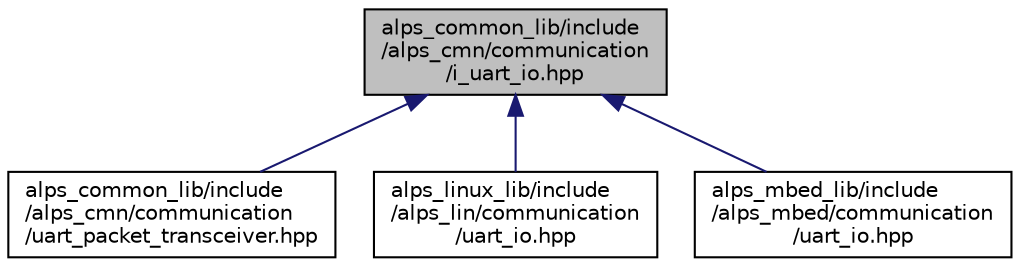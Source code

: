 digraph "alps_common_lib/include/alps_cmn/communication/i_uart_io.hpp"
{
 // LATEX_PDF_SIZE
  edge [fontname="Helvetica",fontsize="10",labelfontname="Helvetica",labelfontsize="10"];
  node [fontname="Helvetica",fontsize="10",shape=record];
  Node1 [label="alps_common_lib/include\l/alps_cmn/communication\l/i_uart_io.hpp",height=0.2,width=0.4,color="black", fillcolor="grey75", style="filled", fontcolor="black",tooltip=" "];
  Node1 -> Node2 [dir="back",color="midnightblue",fontsize="10",style="solid",fontname="Helvetica"];
  Node2 [label="alps_common_lib/include\l/alps_cmn/communication\l/uart_packet_transceiver.hpp",height=0.2,width=0.4,color="black", fillcolor="white", style="filled",URL="$uart__packet__transceiver_8hpp.html",tooltip=" "];
  Node1 -> Node3 [dir="back",color="midnightblue",fontsize="10",style="solid",fontname="Helvetica"];
  Node3 [label="alps_linux_lib/include\l/alps_lin/communication\l/uart_io.hpp",height=0.2,width=0.4,color="black", fillcolor="white", style="filled",URL="$alps__linux__lib_2include_2alps__lin_2communication_2uart__io_8hpp.html",tooltip="Ubuntuシリアル通信IOライブラリ"];
  Node1 -> Node4 [dir="back",color="midnightblue",fontsize="10",style="solid",fontname="Helvetica"];
  Node4 [label="alps_mbed_lib/include\l/alps_mbed/communication\l/uart_io.hpp",height=0.2,width=0.4,color="black", fillcolor="white", style="filled",URL="$alps__mbed__lib_2include_2alps__mbed_2communication_2uart__io_8hpp.html",tooltip="mbedのUart通信IOライブラリ"];
}
